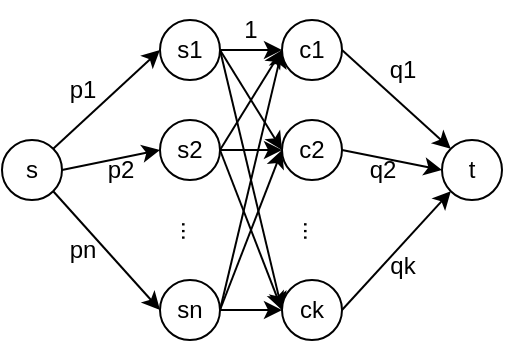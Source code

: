 <mxfile version="22.0.8" type="github">
  <diagram name="第 1 页" id="qhC1ln8y-PXlFm9_7ice">
    <mxGraphModel dx="420" dy="232" grid="1" gridSize="10" guides="1" tooltips="1" connect="1" arrows="1" fold="1" page="1" pageScale="1" pageWidth="827" pageHeight="1169" math="0" shadow="0">
      <root>
        <mxCell id="0" />
        <mxCell id="1" parent="0" />
        <mxCell id="YwIXSGErlY1rt-q2qCVS-12" style="rounded=0;orthogonalLoop=1;jettySize=auto;html=1;exitX=1;exitY=0;exitDx=0;exitDy=0;entryX=0;entryY=0.5;entryDx=0;entryDy=0;" edge="1" parent="1" source="YwIXSGErlY1rt-q2qCVS-1" target="YwIXSGErlY1rt-q2qCVS-3">
          <mxGeometry relative="1" as="geometry" />
        </mxCell>
        <mxCell id="YwIXSGErlY1rt-q2qCVS-13" style="rounded=0;orthogonalLoop=1;jettySize=auto;html=1;exitX=1;exitY=0.5;exitDx=0;exitDy=0;entryX=0;entryY=0.5;entryDx=0;entryDy=0;" edge="1" parent="1" source="YwIXSGErlY1rt-q2qCVS-1" target="YwIXSGErlY1rt-q2qCVS-4">
          <mxGeometry relative="1" as="geometry" />
        </mxCell>
        <mxCell id="YwIXSGErlY1rt-q2qCVS-14" style="rounded=0;orthogonalLoop=1;jettySize=auto;html=1;exitX=1;exitY=1;exitDx=0;exitDy=0;entryX=0;entryY=0.5;entryDx=0;entryDy=0;" edge="1" parent="1" source="YwIXSGErlY1rt-q2qCVS-1" target="YwIXSGErlY1rt-q2qCVS-5">
          <mxGeometry relative="1" as="geometry" />
        </mxCell>
        <mxCell id="YwIXSGErlY1rt-q2qCVS-1" value="s" style="ellipse;whiteSpace=wrap;html=1;aspect=fixed;" vertex="1" parent="1">
          <mxGeometry x="320" y="240" width="30" height="30" as="geometry" />
        </mxCell>
        <mxCell id="YwIXSGErlY1rt-q2qCVS-2" value="t" style="ellipse;whiteSpace=wrap;html=1;aspect=fixed;" vertex="1" parent="1">
          <mxGeometry x="540" y="240" width="30" height="30" as="geometry" />
        </mxCell>
        <mxCell id="YwIXSGErlY1rt-q2qCVS-18" style="rounded=0;orthogonalLoop=1;jettySize=auto;html=1;exitX=1;exitY=0.5;exitDx=0;exitDy=0;entryX=0;entryY=0.5;entryDx=0;entryDy=0;" edge="1" parent="1" source="YwIXSGErlY1rt-q2qCVS-3" target="YwIXSGErlY1rt-q2qCVS-6">
          <mxGeometry relative="1" as="geometry" />
        </mxCell>
        <mxCell id="YwIXSGErlY1rt-q2qCVS-19" style="rounded=0;orthogonalLoop=1;jettySize=auto;html=1;exitX=1;exitY=0.5;exitDx=0;exitDy=0;entryX=0;entryY=0.5;entryDx=0;entryDy=0;" edge="1" parent="1" source="YwIXSGErlY1rt-q2qCVS-3" target="YwIXSGErlY1rt-q2qCVS-8">
          <mxGeometry relative="1" as="geometry" />
        </mxCell>
        <mxCell id="YwIXSGErlY1rt-q2qCVS-20" style="rounded=0;orthogonalLoop=1;jettySize=auto;html=1;exitX=1;exitY=0.5;exitDx=0;exitDy=0;entryX=0;entryY=0.5;entryDx=0;entryDy=0;" edge="1" parent="1" source="YwIXSGErlY1rt-q2qCVS-3" target="YwIXSGErlY1rt-q2qCVS-7">
          <mxGeometry relative="1" as="geometry" />
        </mxCell>
        <mxCell id="YwIXSGErlY1rt-q2qCVS-3" value="s1" style="ellipse;whiteSpace=wrap;html=1;aspect=fixed;" vertex="1" parent="1">
          <mxGeometry x="399" y="180" width="30" height="30" as="geometry" />
        </mxCell>
        <mxCell id="YwIXSGErlY1rt-q2qCVS-21" style="rounded=0;orthogonalLoop=1;jettySize=auto;html=1;exitX=1;exitY=0.5;exitDx=0;exitDy=0;entryX=0;entryY=0.5;entryDx=0;entryDy=0;" edge="1" parent="1" source="YwIXSGErlY1rt-q2qCVS-4" target="YwIXSGErlY1rt-q2qCVS-6">
          <mxGeometry relative="1" as="geometry" />
        </mxCell>
        <mxCell id="YwIXSGErlY1rt-q2qCVS-22" style="rounded=0;orthogonalLoop=1;jettySize=auto;html=1;exitX=1;exitY=0.5;exitDx=0;exitDy=0;entryX=0;entryY=0.5;entryDx=0;entryDy=0;" edge="1" parent="1" source="YwIXSGErlY1rt-q2qCVS-4" target="YwIXSGErlY1rt-q2qCVS-8">
          <mxGeometry relative="1" as="geometry" />
        </mxCell>
        <mxCell id="YwIXSGErlY1rt-q2qCVS-23" style="rounded=0;orthogonalLoop=1;jettySize=auto;html=1;exitX=1;exitY=0.5;exitDx=0;exitDy=0;entryX=0;entryY=0.5;entryDx=0;entryDy=0;" edge="1" parent="1" source="YwIXSGErlY1rt-q2qCVS-4" target="YwIXSGErlY1rt-q2qCVS-7">
          <mxGeometry relative="1" as="geometry" />
        </mxCell>
        <mxCell id="YwIXSGErlY1rt-q2qCVS-4" value="s2" style="ellipse;whiteSpace=wrap;html=1;aspect=fixed;" vertex="1" parent="1">
          <mxGeometry x="399" y="230" width="30" height="30" as="geometry" />
        </mxCell>
        <mxCell id="YwIXSGErlY1rt-q2qCVS-24" style="rounded=0;orthogonalLoop=1;jettySize=auto;html=1;exitX=1;exitY=0.5;exitDx=0;exitDy=0;entryX=0;entryY=0.5;entryDx=0;entryDy=0;" edge="1" parent="1" source="YwIXSGErlY1rt-q2qCVS-5" target="YwIXSGErlY1rt-q2qCVS-6">
          <mxGeometry relative="1" as="geometry" />
        </mxCell>
        <mxCell id="YwIXSGErlY1rt-q2qCVS-25" style="rounded=0;orthogonalLoop=1;jettySize=auto;html=1;exitX=1;exitY=0.5;exitDx=0;exitDy=0;entryX=0;entryY=0.5;entryDx=0;entryDy=0;" edge="1" parent="1" source="YwIXSGErlY1rt-q2qCVS-5" target="YwIXSGErlY1rt-q2qCVS-8">
          <mxGeometry relative="1" as="geometry" />
        </mxCell>
        <mxCell id="YwIXSGErlY1rt-q2qCVS-26" style="rounded=0;orthogonalLoop=1;jettySize=auto;html=1;exitX=1;exitY=0.5;exitDx=0;exitDy=0;entryX=0;entryY=0.5;entryDx=0;entryDy=0;" edge="1" parent="1" source="YwIXSGErlY1rt-q2qCVS-5" target="YwIXSGErlY1rt-q2qCVS-7">
          <mxGeometry relative="1" as="geometry" />
        </mxCell>
        <mxCell id="YwIXSGErlY1rt-q2qCVS-5" value="sn" style="ellipse;whiteSpace=wrap;html=1;aspect=fixed;" vertex="1" parent="1">
          <mxGeometry x="399" y="310" width="30" height="30" as="geometry" />
        </mxCell>
        <mxCell id="YwIXSGErlY1rt-q2qCVS-15" style="rounded=0;orthogonalLoop=1;jettySize=auto;html=1;exitX=1;exitY=0.5;exitDx=0;exitDy=0;entryX=0;entryY=0;entryDx=0;entryDy=0;" edge="1" parent="1" source="YwIXSGErlY1rt-q2qCVS-6" target="YwIXSGErlY1rt-q2qCVS-2">
          <mxGeometry relative="1" as="geometry" />
        </mxCell>
        <mxCell id="YwIXSGErlY1rt-q2qCVS-6" value="c1" style="ellipse;whiteSpace=wrap;html=1;aspect=fixed;" vertex="1" parent="1">
          <mxGeometry x="460" y="180" width="30" height="30" as="geometry" />
        </mxCell>
        <mxCell id="YwIXSGErlY1rt-q2qCVS-17" style="rounded=0;orthogonalLoop=1;jettySize=auto;html=1;exitX=1;exitY=0.5;exitDx=0;exitDy=0;entryX=0;entryY=1;entryDx=0;entryDy=0;" edge="1" parent="1" source="YwIXSGErlY1rt-q2qCVS-7" target="YwIXSGErlY1rt-q2qCVS-2">
          <mxGeometry relative="1" as="geometry" />
        </mxCell>
        <mxCell id="YwIXSGErlY1rt-q2qCVS-7" value="ck" style="ellipse;whiteSpace=wrap;html=1;aspect=fixed;" vertex="1" parent="1">
          <mxGeometry x="460" y="310" width="30" height="30" as="geometry" />
        </mxCell>
        <mxCell id="YwIXSGErlY1rt-q2qCVS-16" style="rounded=0;orthogonalLoop=1;jettySize=auto;html=1;exitX=1;exitY=0.5;exitDx=0;exitDy=0;entryX=0;entryY=0.5;entryDx=0;entryDy=0;" edge="1" parent="1" source="YwIXSGErlY1rt-q2qCVS-8" target="YwIXSGErlY1rt-q2qCVS-2">
          <mxGeometry relative="1" as="geometry" />
        </mxCell>
        <mxCell id="YwIXSGErlY1rt-q2qCVS-8" value="c2" style="ellipse;whiteSpace=wrap;html=1;aspect=fixed;" vertex="1" parent="1">
          <mxGeometry x="460" y="230" width="30" height="30" as="geometry" />
        </mxCell>
        <mxCell id="YwIXSGErlY1rt-q2qCVS-9" value="..." style="text;html=1;align=center;verticalAlign=middle;resizable=0;points=[];autosize=1;strokeColor=none;fillColor=none;rotation=90;" vertex="1" parent="1">
          <mxGeometry x="399" y="270" width="30" height="30" as="geometry" />
        </mxCell>
        <mxCell id="YwIXSGErlY1rt-q2qCVS-11" value="..." style="text;html=1;align=center;verticalAlign=middle;resizable=0;points=[];autosize=1;strokeColor=none;fillColor=none;rotation=90;" vertex="1" parent="1">
          <mxGeometry x="460" y="270" width="30" height="30" as="geometry" />
        </mxCell>
        <mxCell id="YwIXSGErlY1rt-q2qCVS-27" value="p1" style="text;html=1;align=center;verticalAlign=middle;resizable=0;points=[];autosize=1;strokeColor=none;fillColor=none;" vertex="1" parent="1">
          <mxGeometry x="340" y="200" width="40" height="30" as="geometry" />
        </mxCell>
        <mxCell id="YwIXSGErlY1rt-q2qCVS-28" value="p2" style="text;html=1;align=center;verticalAlign=middle;resizable=0;points=[];autosize=1;strokeColor=none;fillColor=none;" vertex="1" parent="1">
          <mxGeometry x="359" y="240" width="40" height="30" as="geometry" />
        </mxCell>
        <mxCell id="YwIXSGErlY1rt-q2qCVS-29" value="pn" style="text;html=1;align=center;verticalAlign=middle;resizable=0;points=[];autosize=1;strokeColor=none;fillColor=none;" vertex="1" parent="1">
          <mxGeometry x="340" y="280" width="40" height="30" as="geometry" />
        </mxCell>
        <mxCell id="YwIXSGErlY1rt-q2qCVS-30" value="1" style="text;html=1;align=center;verticalAlign=middle;resizable=0;points=[];autosize=1;strokeColor=none;fillColor=none;" vertex="1" parent="1">
          <mxGeometry x="429" y="170" width="30" height="30" as="geometry" />
        </mxCell>
        <mxCell id="YwIXSGErlY1rt-q2qCVS-31" value="q1" style="text;html=1;align=center;verticalAlign=middle;resizable=0;points=[];autosize=1;strokeColor=none;fillColor=none;" vertex="1" parent="1">
          <mxGeometry x="500" y="190" width="40" height="30" as="geometry" />
        </mxCell>
        <mxCell id="YwIXSGErlY1rt-q2qCVS-32" value="q2" style="text;html=1;align=center;verticalAlign=middle;resizable=0;points=[];autosize=1;strokeColor=none;fillColor=none;" vertex="1" parent="1">
          <mxGeometry x="490" y="240" width="40" height="30" as="geometry" />
        </mxCell>
        <mxCell id="YwIXSGErlY1rt-q2qCVS-33" value="qk" style="text;html=1;align=center;verticalAlign=middle;resizable=0;points=[];autosize=1;strokeColor=none;fillColor=none;" vertex="1" parent="1">
          <mxGeometry x="500" y="288" width="40" height="30" as="geometry" />
        </mxCell>
      </root>
    </mxGraphModel>
  </diagram>
</mxfile>
